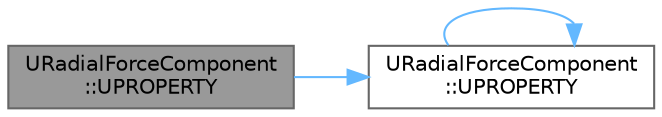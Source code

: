 digraph "URadialForceComponent::UPROPERTY"
{
 // INTERACTIVE_SVG=YES
 // LATEX_PDF_SIZE
  bgcolor="transparent";
  edge [fontname=Helvetica,fontsize=10,labelfontname=Helvetica,labelfontsize=10];
  node [fontname=Helvetica,fontsize=10,shape=box,height=0.2,width=0.4];
  rankdir="LR";
  Node1 [id="Node000001",label="URadialForceComponent\l::UPROPERTY",height=0.2,width=0.4,color="gray40", fillcolor="grey60", style="filled", fontcolor="black",tooltip="How strong the impulse should be."];
  Node1 -> Node2 [id="edge1_Node000001_Node000002",color="steelblue1",style="solid",tooltip=" "];
  Node2 [id="Node000002",label="URadialForceComponent\l::UPROPERTY",height=0.2,width=0.4,color="grey40", fillcolor="white", style="filled",URL="$d0/d1a/classURadialForceComponent.html#a763de9314bfe5fb202681b3ed4766a0b",tooltip="How the force or impulse should fall off as object are further away from the center."];
  Node2 -> Node2 [id="edge2_Node000002_Node000002",color="steelblue1",style="solid",tooltip=" "];
}
